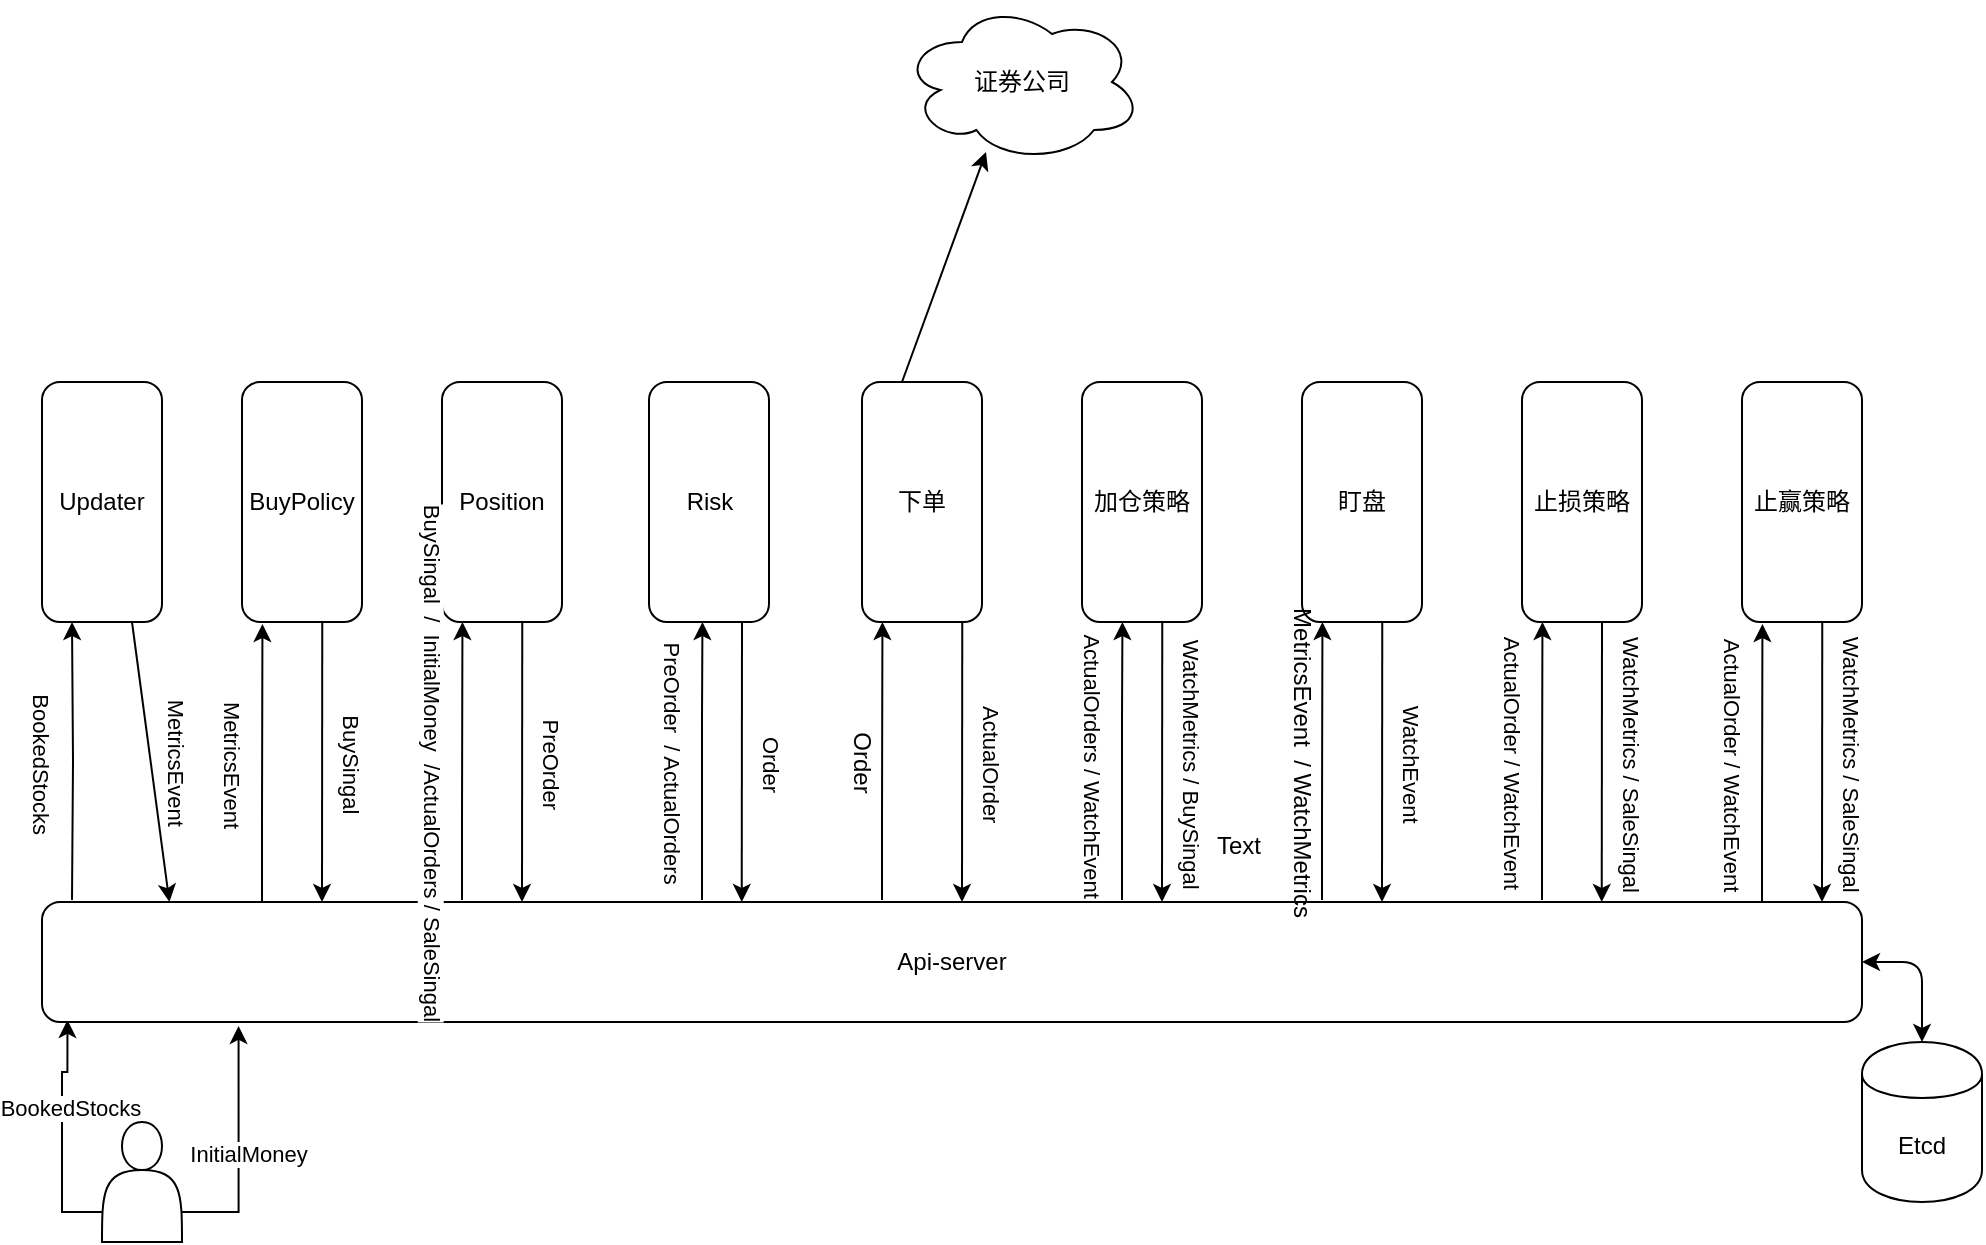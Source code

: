 <mxfile version="13.1.3">
    <diagram id="6hGFLwfOUW9BJ-s0fimq" name="Page-1">
        <mxGraphModel dx="1126" dy="432" grid="1" gridSize="10" guides="1" tooltips="1" connect="1" arrows="1" fold="1" page="1" pageScale="1" pageWidth="1169" pageHeight="1654" math="0" shadow="0">
            <root>
                <mxCell id="0"/>
                <mxCell id="1" parent="0"/>
                <mxCell id="2" value="Updater" style="rounded=1;whiteSpace=wrap;html=1;direction=south;" parent="1" vertex="1">
                    <mxGeometry x="110" y="500" width="60" height="120" as="geometry"/>
                </mxCell>
                <mxCell id="3" value="BuyPolicy" style="rounded=1;whiteSpace=wrap;html=1;direction=south;" parent="1" vertex="1">
                    <mxGeometry x="210" y="500" width="60" height="120" as="geometry"/>
                </mxCell>
                <mxCell id="5" value="Etcd" style="shape=cylinder;whiteSpace=wrap;html=1;boundedLbl=1;backgroundOutline=1;" parent="1" vertex="1">
                    <mxGeometry x="1020" y="830" width="60" height="80" as="geometry"/>
                </mxCell>
                <mxCell id="53" style="edgeStyle=orthogonalEdgeStyle;rounded=0;orthogonalLoop=1;jettySize=auto;html=1;exitX=0;exitY=0.75;exitDx=0;exitDy=0;entryX=0.014;entryY=0.983;entryDx=0;entryDy=0;entryPerimeter=0;" edge="1" parent="1" source="12" target="19">
                    <mxGeometry relative="1" as="geometry">
                        <Array as="points">
                            <mxPoint x="120" y="915"/>
                            <mxPoint x="120" y="845"/>
                            <mxPoint x="123" y="845"/>
                        </Array>
                    </mxGeometry>
                </mxCell>
                <mxCell id="54" value="BookedStocks" style="edgeLabel;html=1;align=center;verticalAlign=middle;resizable=0;points=[];" vertex="1" connectable="0" parent="53">
                    <mxGeometry x="0.22" y="-4" relative="1" as="geometry">
                        <mxPoint as="offset"/>
                    </mxGeometry>
                </mxCell>
                <mxCell id="55" style="edgeStyle=orthogonalEdgeStyle;rounded=0;orthogonalLoop=1;jettySize=auto;html=1;exitX=1;exitY=0.75;exitDx=0;exitDy=0;entryX=0.108;entryY=1.033;entryDx=0;entryDy=0;entryPerimeter=0;" edge="1" parent="1" source="12" target="19">
                    <mxGeometry relative="1" as="geometry"/>
                </mxCell>
                <mxCell id="56" value="InitialMoney" style="edgeLabel;html=1;align=center;verticalAlign=middle;resizable=0;points=[];" vertex="1" connectable="0" parent="55">
                    <mxGeometry x="-0.047" y="-4" relative="1" as="geometry">
                        <mxPoint as="offset"/>
                    </mxGeometry>
                </mxCell>
                <mxCell id="12" value="" style="shape=actor;whiteSpace=wrap;html=1;" parent="1" vertex="1">
                    <mxGeometry x="140" y="870" width="40" height="60" as="geometry"/>
                </mxCell>
                <mxCell id="44" style="edgeStyle=orthogonalEdgeStyle;rounded=0;orthogonalLoop=1;jettySize=auto;html=1;entryX=1;entryY=0.75;entryDx=0;entryDy=0;" edge="1" parent="1" target="2">
                    <mxGeometry relative="1" as="geometry">
                        <mxPoint x="125" y="759" as="sourcePoint"/>
                    </mxGeometry>
                </mxCell>
                <mxCell id="45" value="BookedStocks" style="edgeLabel;html=1;align=center;verticalAlign=middle;resizable=0;points=[];rotation=90;" vertex="1" connectable="0" parent="44">
                    <mxGeometry x="0.019" y="-1" relative="1" as="geometry">
                        <mxPoint x="-16" y="1.82" as="offset"/>
                    </mxGeometry>
                </mxCell>
                <mxCell id="19" value="Api-server" style="rounded=1;whiteSpace=wrap;html=1;" parent="1" vertex="1">
                    <mxGeometry x="110" y="760" width="910" height="60" as="geometry"/>
                </mxCell>
                <mxCell id="27" value="" style="endArrow=classic;startArrow=classic;html=1;entryX=0.5;entryY=0;entryDx=0;entryDy=0;exitX=1;exitY=0.5;exitDx=0;exitDy=0;" parent="1" source="19" target="5" edge="1">
                    <mxGeometry width="50" height="50" relative="1" as="geometry">
                        <mxPoint x="490" y="260" as="sourcePoint"/>
                        <mxPoint x="540" y="210" as="targetPoint"/>
                        <Array as="points">
                            <mxPoint x="1050" y="790"/>
                        </Array>
                    </mxGeometry>
                </mxCell>
                <mxCell id="31" value="Position" style="rounded=1;whiteSpace=wrap;html=1;direction=south;" parent="1" vertex="1">
                    <mxGeometry x="310" y="500" width="60" height="120" as="geometry"/>
                </mxCell>
                <mxCell id="34" value="Risk" style="rounded=1;whiteSpace=wrap;html=1;direction=south;" parent="1" vertex="1">
                    <mxGeometry x="413.5" y="500" width="60" height="120" as="geometry"/>
                </mxCell>
                <mxCell id="36" value="" style="endArrow=classic;html=1;exitX=1;exitY=0.25;exitDx=0;exitDy=0;entryX=0.07;entryY=0;entryDx=0;entryDy=0;entryPerimeter=0;" edge="1" parent="1" source="2" target="19">
                    <mxGeometry width="50" height="50" relative="1" as="geometry">
                        <mxPoint x="370" y="360" as="sourcePoint"/>
                        <mxPoint x="155" y="750" as="targetPoint"/>
                    </mxGeometry>
                </mxCell>
                <mxCell id="46" value="MetricsEvent" style="edgeLabel;html=1;align=center;verticalAlign=middle;resizable=0;points=[];rotation=90;" vertex="1" connectable="0" parent="36">
                    <mxGeometry x="-0.182" y="1" relative="1" as="geometry">
                        <mxPoint x="14.05" y="13" as="offset"/>
                    </mxGeometry>
                </mxCell>
                <mxCell id="47" style="edgeStyle=orthogonalEdgeStyle;rounded=0;orthogonalLoop=1;jettySize=auto;html=1;exitX=0.042;exitY=-0.017;exitDx=0;exitDy=0;entryX=1;entryY=0.75;entryDx=0;entryDy=0;exitPerimeter=0;" edge="1" parent="1">
                    <mxGeometry relative="1" as="geometry">
                        <mxPoint x="220.0" y="759.98" as="sourcePoint"/>
                        <mxPoint x="220.22" y="621" as="targetPoint"/>
                        <Array as="points">
                            <mxPoint x="220" y="720"/>
                            <mxPoint x="220" y="720"/>
                        </Array>
                    </mxGeometry>
                </mxCell>
                <mxCell id="48" value="MetricsEvent" style="edgeLabel;html=1;align=center;verticalAlign=middle;resizable=0;points=[];rotation=90;" vertex="1" connectable="0" parent="47">
                    <mxGeometry x="0.019" y="-1" relative="1" as="geometry">
                        <mxPoint x="-16" y="1.82" as="offset"/>
                    </mxGeometry>
                </mxCell>
                <mxCell id="49" value="" style="endArrow=classic;html=1;exitX=1;exitY=0.25;exitDx=0;exitDy=0;entryX=0.093;entryY=0;entryDx=0;entryDy=0;entryPerimeter=0;" edge="1" parent="1">
                    <mxGeometry width="50" height="50" relative="1" as="geometry">
                        <mxPoint x="250.13" y="620" as="sourcePoint"/>
                        <mxPoint x="250.0" y="760" as="targetPoint"/>
                    </mxGeometry>
                </mxCell>
                <mxCell id="50" value="BuySingal " style="edgeLabel;html=1;align=center;verticalAlign=middle;resizable=0;points=[];rotation=90;" vertex="1" connectable="0" parent="49">
                    <mxGeometry x="-0.182" y="1" relative="1" as="geometry">
                        <mxPoint x="14.05" y="13" as="offset"/>
                    </mxGeometry>
                </mxCell>
                <mxCell id="51" style="edgeStyle=orthogonalEdgeStyle;rounded=0;orthogonalLoop=1;jettySize=auto;html=1;exitX=0.042;exitY=-0.017;exitDx=0;exitDy=0;entryX=1;entryY=0.75;entryDx=0;entryDy=0;exitPerimeter=0;" edge="1" parent="1">
                    <mxGeometry relative="1" as="geometry">
                        <mxPoint x="320" y="758.98" as="sourcePoint"/>
                        <mxPoint x="320.22" y="620" as="targetPoint"/>
                        <Array as="points">
                            <mxPoint x="320" y="719"/>
                            <mxPoint x="320" y="719"/>
                        </Array>
                    </mxGeometry>
                </mxCell>
                <mxCell id="52" value="BuySingal&amp;nbsp; /&amp;nbsp; InitialMoney&amp;nbsp; /ActualOrders / SaleSingal" style="edgeLabel;html=1;align=center;verticalAlign=middle;resizable=0;points=[];rotation=90;" vertex="1" connectable="0" parent="51">
                    <mxGeometry x="0.019" y="-1" relative="1" as="geometry">
                        <mxPoint x="-16" y="1.82" as="offset"/>
                    </mxGeometry>
                </mxCell>
                <mxCell id="59" value="" style="endArrow=classic;html=1;exitX=1;exitY=0.25;exitDx=0;exitDy=0;entryX=0.093;entryY=0;entryDx=0;entryDy=0;entryPerimeter=0;" edge="1" parent="1">
                    <mxGeometry width="50" height="50" relative="1" as="geometry">
                        <mxPoint x="350.13" y="620" as="sourcePoint"/>
                        <mxPoint x="350.0" y="760" as="targetPoint"/>
                    </mxGeometry>
                </mxCell>
                <mxCell id="60" value="PreOrder" style="edgeLabel;html=1;align=center;verticalAlign=middle;resizable=0;points=[];rotation=90;" vertex="1" connectable="0" parent="59">
                    <mxGeometry x="-0.182" y="1" relative="1" as="geometry">
                        <mxPoint x="14.05" y="13" as="offset"/>
                    </mxGeometry>
                </mxCell>
                <mxCell id="61" style="edgeStyle=orthogonalEdgeStyle;rounded=0;orthogonalLoop=1;jettySize=auto;html=1;exitX=0.042;exitY=-0.017;exitDx=0;exitDy=0;entryX=1;entryY=0.75;entryDx=0;entryDy=0;exitPerimeter=0;" edge="1" parent="1">
                    <mxGeometry relative="1" as="geometry">
                        <mxPoint x="440" y="758.98" as="sourcePoint"/>
                        <mxPoint x="440.22" y="620" as="targetPoint"/>
                        <Array as="points">
                            <mxPoint x="440" y="670"/>
                            <mxPoint x="440" y="670"/>
                        </Array>
                    </mxGeometry>
                </mxCell>
                <mxCell id="62" value="PreOrder&amp;nbsp; / ActualOrders" style="edgeLabel;html=1;align=center;verticalAlign=middle;resizable=0;points=[];rotation=90;" vertex="1" connectable="0" parent="61">
                    <mxGeometry x="0.019" y="-1" relative="1" as="geometry">
                        <mxPoint x="-16" y="1.82" as="offset"/>
                    </mxGeometry>
                </mxCell>
                <mxCell id="63" value="" style="endArrow=classic;html=1;exitX=1;exitY=0.25;exitDx=0;exitDy=0;entryX=0.093;entryY=0;entryDx=0;entryDy=0;entryPerimeter=0;" edge="1" parent="1">
                    <mxGeometry width="50" height="50" relative="1" as="geometry">
                        <mxPoint x="460" y="620" as="sourcePoint"/>
                        <mxPoint x="459.87" y="760" as="targetPoint"/>
                    </mxGeometry>
                </mxCell>
                <mxCell id="64" value="Order" style="edgeLabel;html=1;align=center;verticalAlign=middle;resizable=0;points=[];rotation=90;" vertex="1" connectable="0" parent="63">
                    <mxGeometry x="-0.182" y="1" relative="1" as="geometry">
                        <mxPoint x="14.05" y="13" as="offset"/>
                    </mxGeometry>
                </mxCell>
                <mxCell id="65" value="下单" style="rounded=1;whiteSpace=wrap;html=1;direction=south;" vertex="1" parent="1">
                    <mxGeometry x="520" y="500" width="60" height="120" as="geometry"/>
                </mxCell>
                <mxCell id="68" style="edgeStyle=orthogonalEdgeStyle;rounded=0;orthogonalLoop=1;jettySize=auto;html=1;exitX=0.042;exitY=-0.017;exitDx=0;exitDy=0;entryX=1;entryY=0.75;entryDx=0;entryDy=0;exitPerimeter=0;" edge="1" parent="1">
                    <mxGeometry relative="1" as="geometry">
                        <mxPoint x="530" y="758.98" as="sourcePoint"/>
                        <mxPoint x="530.22" y="620" as="targetPoint"/>
                        <Array as="points">
                            <mxPoint x="530" y="719"/>
                            <mxPoint x="530" y="719"/>
                        </Array>
                    </mxGeometry>
                </mxCell>
                <mxCell id="70" value="Order" style="text;html=1;align=center;verticalAlign=middle;resizable=0;points=[];autosize=1;rotation=90;" vertex="1" parent="1">
                    <mxGeometry x="495" y="680" width="50" height="20" as="geometry"/>
                </mxCell>
                <mxCell id="71" value="证券公司" style="ellipse;shape=cloud;whiteSpace=wrap;html=1;" vertex="1" parent="1">
                    <mxGeometry x="540" y="310" width="120" height="80" as="geometry"/>
                </mxCell>
                <mxCell id="72" value="" style="endArrow=classic;html=1;entryX=0.35;entryY=0.938;entryDx=0;entryDy=0;entryPerimeter=0;" edge="1" parent="1" target="71">
                    <mxGeometry width="50" height="50" relative="1" as="geometry">
                        <mxPoint x="540" y="500" as="sourcePoint"/>
                        <mxPoint x="590" y="450" as="targetPoint"/>
                    </mxGeometry>
                </mxCell>
                <mxCell id="73" value="" style="endArrow=classic;html=1;exitX=1;exitY=0.25;exitDx=0;exitDy=0;entryX=0.093;entryY=0;entryDx=0;entryDy=0;entryPerimeter=0;" edge="1" parent="1">
                    <mxGeometry width="50" height="50" relative="1" as="geometry">
                        <mxPoint x="570.13" y="620" as="sourcePoint"/>
                        <mxPoint x="570.0" y="760" as="targetPoint"/>
                    </mxGeometry>
                </mxCell>
                <mxCell id="74" value="ActualOrder" style="edgeLabel;html=1;align=center;verticalAlign=middle;resizable=0;points=[];rotation=90;" vertex="1" connectable="0" parent="73">
                    <mxGeometry x="-0.182" y="1" relative="1" as="geometry">
                        <mxPoint x="14.05" y="13" as="offset"/>
                    </mxGeometry>
                </mxCell>
                <mxCell id="76" value="止赢策略" style="rounded=1;whiteSpace=wrap;html=1;direction=south;" vertex="1" parent="1">
                    <mxGeometry x="960" y="500" width="60" height="120" as="geometry"/>
                </mxCell>
                <mxCell id="77" value="盯盘" style="rounded=1;whiteSpace=wrap;html=1;direction=south;" vertex="1" parent="1">
                    <mxGeometry x="740" y="500" width="60" height="120" as="geometry"/>
                </mxCell>
                <mxCell id="80" value="止损策略" style="rounded=1;whiteSpace=wrap;html=1;direction=south;" vertex="1" parent="1">
                    <mxGeometry x="850" y="500" width="60" height="120" as="geometry"/>
                </mxCell>
                <mxCell id="81" value="加仓策略" style="rounded=1;whiteSpace=wrap;html=1;direction=south;" vertex="1" parent="1">
                    <mxGeometry x="630" y="500" width="60" height="120" as="geometry"/>
                </mxCell>
                <mxCell id="82" style="edgeStyle=orthogonalEdgeStyle;rounded=0;orthogonalLoop=1;jettySize=auto;html=1;exitX=0.042;exitY=-0.017;exitDx=0;exitDy=0;entryX=1;entryY=0.75;entryDx=0;entryDy=0;exitPerimeter=0;" edge="1" parent="1">
                    <mxGeometry relative="1" as="geometry">
                        <mxPoint x="650" y="758.98" as="sourcePoint"/>
                        <mxPoint x="650.22" y="620" as="targetPoint"/>
                        <Array as="points">
                            <mxPoint x="650" y="670"/>
                            <mxPoint x="650" y="670"/>
                        </Array>
                    </mxGeometry>
                </mxCell>
                <mxCell id="83" value="&amp;nbsp;ActualOrders / WatchEvent" style="edgeLabel;html=1;align=center;verticalAlign=middle;resizable=0;points=[];rotation=90;" vertex="1" connectable="0" parent="82">
                    <mxGeometry x="0.019" y="-1" relative="1" as="geometry">
                        <mxPoint x="-16" y="1.82" as="offset"/>
                    </mxGeometry>
                </mxCell>
                <mxCell id="84" value="" style="endArrow=classic;html=1;exitX=1;exitY=0.25;exitDx=0;exitDy=0;entryX=0.093;entryY=0;entryDx=0;entryDy=0;entryPerimeter=0;" edge="1" parent="1">
                    <mxGeometry width="50" height="50" relative="1" as="geometry">
                        <mxPoint x="670.13" y="620" as="sourcePoint"/>
                        <mxPoint x="670.0" y="760" as="targetPoint"/>
                    </mxGeometry>
                </mxCell>
                <mxCell id="85" value="WatchMetrics / BuySingal" style="edgeLabel;html=1;align=center;verticalAlign=middle;resizable=0;points=[];rotation=90;" vertex="1" connectable="0" parent="84">
                    <mxGeometry x="-0.182" y="1" relative="1" as="geometry">
                        <mxPoint x="14.05" y="13" as="offset"/>
                    </mxGeometry>
                </mxCell>
                <mxCell id="89" style="edgeStyle=orthogonalEdgeStyle;rounded=0;orthogonalLoop=1;jettySize=auto;html=1;exitX=0.042;exitY=-0.017;exitDx=0;exitDy=0;entryX=1;entryY=0.75;entryDx=0;entryDy=0;exitPerimeter=0;" edge="1" parent="1">
                    <mxGeometry relative="1" as="geometry">
                        <mxPoint x="750" y="758.98" as="sourcePoint"/>
                        <mxPoint x="750.22" y="620" as="targetPoint"/>
                        <Array as="points">
                            <mxPoint x="750" y="719"/>
                            <mxPoint x="750" y="719"/>
                        </Array>
                    </mxGeometry>
                </mxCell>
                <mxCell id="90" value="MetricsEvent&amp;nbsp; / WatchMetrics" style="text;html=1;align=center;verticalAlign=middle;resizable=0;points=[];autosize=1;rotation=90;" vertex="1" parent="1">
                    <mxGeometry x="655" y="680" width="170" height="20" as="geometry"/>
                </mxCell>
                <mxCell id="94" value="" style="endArrow=classic;html=1;exitX=1;exitY=0.25;exitDx=0;exitDy=0;entryX=0.093;entryY=0;entryDx=0;entryDy=0;entryPerimeter=0;" edge="1" parent="1">
                    <mxGeometry width="50" height="50" relative="1" as="geometry">
                        <mxPoint x="780.13" y="620" as="sourcePoint"/>
                        <mxPoint x="780.0" y="760" as="targetPoint"/>
                    </mxGeometry>
                </mxCell>
                <mxCell id="95" value="WatchEvent" style="edgeLabel;html=1;align=center;verticalAlign=middle;resizable=0;points=[];rotation=90;" vertex="1" connectable="0" parent="94">
                    <mxGeometry x="-0.182" y="1" relative="1" as="geometry">
                        <mxPoint x="14.05" y="13" as="offset"/>
                    </mxGeometry>
                </mxCell>
                <mxCell id="96" value="Text" style="text;html=1;align=center;verticalAlign=middle;resizable=0;points=[];autosize=1;" vertex="1" parent="1">
                    <mxGeometry x="688" y="722" width="40" height="20" as="geometry"/>
                </mxCell>
                <mxCell id="99" style="edgeStyle=orthogonalEdgeStyle;rounded=0;orthogonalLoop=1;jettySize=auto;html=1;exitX=0.042;exitY=-0.017;exitDx=0;exitDy=0;entryX=1;entryY=0.75;entryDx=0;entryDy=0;exitPerimeter=0;" edge="1" parent="1">
                    <mxGeometry relative="1" as="geometry">
                        <mxPoint x="860" y="758.98" as="sourcePoint"/>
                        <mxPoint x="860.22" y="620" as="targetPoint"/>
                        <Array as="points">
                            <mxPoint x="860" y="719"/>
                            <mxPoint x="860" y="719"/>
                        </Array>
                    </mxGeometry>
                </mxCell>
                <mxCell id="100" value="ActualOrder / WatchEvent" style="edgeLabel;html=1;align=center;verticalAlign=middle;resizable=0;points=[];rotation=90;" vertex="1" connectable="0" parent="99">
                    <mxGeometry x="0.019" y="-1" relative="1" as="geometry">
                        <mxPoint x="-16" y="1.82" as="offset"/>
                    </mxGeometry>
                </mxCell>
                <mxCell id="103" value="" style="endArrow=classic;html=1;exitX=1;exitY=0.25;exitDx=0;exitDy=0;entryX=0.093;entryY=0;entryDx=0;entryDy=0;entryPerimeter=0;" edge="1" parent="1">
                    <mxGeometry width="50" height="50" relative="1" as="geometry">
                        <mxPoint x="890" y="620" as="sourcePoint"/>
                        <mxPoint x="889.87" y="760" as="targetPoint"/>
                    </mxGeometry>
                </mxCell>
                <mxCell id="104" value="WatchMetrics / SaleSingal" style="edgeLabel;html=1;align=center;verticalAlign=middle;resizable=0;points=[];rotation=90;" vertex="1" connectable="0" parent="103">
                    <mxGeometry x="-0.182" y="1" relative="1" as="geometry">
                        <mxPoint x="14.05" y="13" as="offset"/>
                    </mxGeometry>
                </mxCell>
                <mxCell id="105" style="edgeStyle=orthogonalEdgeStyle;rounded=0;orthogonalLoop=1;jettySize=auto;html=1;exitX=0.042;exitY=-0.017;exitDx=0;exitDy=0;entryX=1;entryY=0.75;entryDx=0;entryDy=0;exitPerimeter=0;" edge="1" parent="1">
                    <mxGeometry relative="1" as="geometry">
                        <mxPoint x="970" y="760" as="sourcePoint"/>
                        <mxPoint x="970.22" y="621.02" as="targetPoint"/>
                        <Array as="points">
                            <mxPoint x="970" y="720.02"/>
                            <mxPoint x="970" y="720.02"/>
                        </Array>
                    </mxGeometry>
                </mxCell>
                <mxCell id="106" value="ActualOrder / WatchEvent" style="edgeLabel;html=1;align=center;verticalAlign=middle;resizable=0;points=[];rotation=90;" vertex="1" connectable="0" parent="105">
                    <mxGeometry x="0.019" y="-1" relative="1" as="geometry">
                        <mxPoint x="-16" y="1.82" as="offset"/>
                    </mxGeometry>
                </mxCell>
                <mxCell id="107" value="" style="endArrow=classic;html=1;exitX=1;exitY=0.25;exitDx=0;exitDy=0;entryX=0.093;entryY=0;entryDx=0;entryDy=0;entryPerimeter=0;" edge="1" parent="1">
                    <mxGeometry width="50" height="50" relative="1" as="geometry">
                        <mxPoint x="1000.13" y="620" as="sourcePoint"/>
                        <mxPoint x="1000.0" y="760" as="targetPoint"/>
                    </mxGeometry>
                </mxCell>
                <mxCell id="108" value="WatchMetrics / SaleSingal" style="edgeLabel;html=1;align=center;verticalAlign=middle;resizable=0;points=[];rotation=90;" vertex="1" connectable="0" parent="107">
                    <mxGeometry x="-0.182" y="1" relative="1" as="geometry">
                        <mxPoint x="14.05" y="13" as="offset"/>
                    </mxGeometry>
                </mxCell>
            </root>
        </mxGraphModel>
    </diagram>
</mxfile>